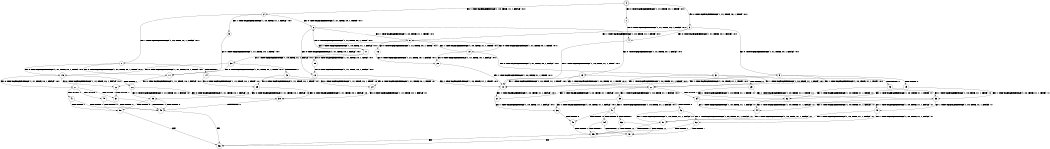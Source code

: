 digraph BCG {
size = "7, 10.5";
center = TRUE;
node [shape = circle];
0 [peripheries = 2];
0 -> 1 [label = "EX !0 !ATOMIC_EXCH_BRANCH (1, +1, TRUE, +0, 1, TRUE) !:0:1:"];
0 -> 2 [label = "EX !1 !ATOMIC_EXCH_BRANCH (1, +0, TRUE, +1, 1, FALSE) !:0:1:"];
0 -> 3 [label = "EX !0 !ATOMIC_EXCH_BRANCH (1, +1, TRUE, +0, 1, TRUE) !:0:1:"];
1 -> 4 [label = "EX !0 !ATOMIC_EXCH_BRANCH (1, +1, TRUE, +0, 1, FALSE) !:0:1:"];
2 -> 5 [label = "EX !1 !ATOMIC_EXCH_BRANCH (1, +0, TRUE, +1, 1, FALSE) !:0:1:"];
2 -> 6 [label = "EX !0 !ATOMIC_EXCH_BRANCH (1, +1, TRUE, +0, 1, TRUE) !:0:1:"];
2 -> 7 [label = "EX !1 !ATOMIC_EXCH_BRANCH (1, +0, TRUE, +1, 1, FALSE) !:0:1:"];
3 -> 4 [label = "EX !0 !ATOMIC_EXCH_BRANCH (1, +1, TRUE, +0, 1, FALSE) !:0:1:"];
3 -> 8 [label = "EX !1 !ATOMIC_EXCH_BRANCH (1, +0, TRUE, +1, 1, TRUE) !:0:1:"];
3 -> 9 [label = "EX !0 !ATOMIC_EXCH_BRANCH (1, +1, TRUE, +0, 1, FALSE) !:0:1:"];
4 -> 10 [label = "EX !1 !ATOMIC_EXCH_BRANCH (1, +0, TRUE, +1, 1, TRUE) !:0:1:"];
5 -> 11 [label = "EX !0 !ATOMIC_EXCH_BRANCH (1, +1, TRUE, +0, 1, TRUE) !:0:1:"];
6 -> 12 [label = "EX !0 !ATOMIC_EXCH_BRANCH (1, +1, TRUE, +0, 1, FALSE) !:0:1:"];
6 -> 8 [label = "EX !1 !ATOMIC_EXCH_BRANCH (1, +0, TRUE, +1, 1, TRUE) !:0:1:"];
6 -> 13 [label = "EX !0 !ATOMIC_EXCH_BRANCH (1, +1, TRUE, +0, 1, FALSE) !:0:1:"];
7 -> 11 [label = "EX !0 !ATOMIC_EXCH_BRANCH (1, +1, TRUE, +0, 1, TRUE) !:0:1:"];
7 -> 14 [label = "TERMINATE !1"];
7 -> 15 [label = "EX !0 !ATOMIC_EXCH_BRANCH (1, +1, TRUE, +0, 1, TRUE) !:0:1:"];
8 -> 16 [label = "EX !0 !ATOMIC_EXCH_BRANCH (1, +1, TRUE, +0, 1, TRUE) !:0:1:"];
8 -> 17 [label = "EX !1 !ATOMIC_EXCH_BRANCH (1, +0, TRUE, +1, 1, FALSE) !:0:1:"];
8 -> 18 [label = "EX !0 !ATOMIC_EXCH_BRANCH (1, +1, TRUE, +0, 1, TRUE) !:0:1:"];
9 -> 10 [label = "EX !1 !ATOMIC_EXCH_BRANCH (1, +0, TRUE, +1, 1, TRUE) !:0:1:"];
9 -> 19 [label = "TERMINATE !0"];
9 -> 20 [label = "EX !1 !ATOMIC_EXCH_BRANCH (1, +0, TRUE, +1, 1, TRUE) !:0:1:"];
10 -> 21 [label = "EX !1 !ATOMIC_EXCH_BRANCH (1, +0, TRUE, +1, 1, FALSE) !:0:1:"];
11 -> 22 [label = "EX !0 !ATOMIC_EXCH_BRANCH (1, +1, TRUE, +0, 1, FALSE) !:0:1:"];
12 -> 10 [label = "EX !1 !ATOMIC_EXCH_BRANCH (1, +0, TRUE, +1, 1, TRUE) !:0:1:"];
13 -> 10 [label = "EX !1 !ATOMIC_EXCH_BRANCH (1, +0, TRUE, +1, 1, TRUE) !:0:1:"];
13 -> 23 [label = "TERMINATE !0"];
13 -> 20 [label = "EX !1 !ATOMIC_EXCH_BRANCH (1, +0, TRUE, +1, 1, TRUE) !:0:1:"];
14 -> 24 [label = "EX !0 !ATOMIC_EXCH_BRANCH (1, +1, TRUE, +0, 1, TRUE) !:0:"];
14 -> 25 [label = "EX !0 !ATOMIC_EXCH_BRANCH (1, +1, TRUE, +0, 1, TRUE) !:0:"];
15 -> 22 [label = "EX !0 !ATOMIC_EXCH_BRANCH (1, +1, TRUE, +0, 1, FALSE) !:0:1:"];
15 -> 26 [label = "TERMINATE !1"];
15 -> 27 [label = "EX !0 !ATOMIC_EXCH_BRANCH (1, +1, TRUE, +0, 1, FALSE) !:0:1:"];
16 -> 28 [label = "EX !0 !ATOMIC_EXCH_BRANCH (1, +1, TRUE, +0, 1, FALSE) !:0:1:"];
17 -> 29 [label = "EX !0 !ATOMIC_EXCH_BRANCH (1, +1, TRUE, +0, 1, TRUE) !:0:1:"];
17 -> 30 [label = "EX !1 !ATOMIC_EXCH_BRANCH (1, +0, TRUE, +1, 1, FALSE) !:0:1:"];
17 -> 6 [label = "EX !0 !ATOMIC_EXCH_BRANCH (1, +1, TRUE, +0, 1, TRUE) !:0:1:"];
18 -> 28 [label = "EX !0 !ATOMIC_EXCH_BRANCH (1, +1, TRUE, +0, 1, FALSE) !:0:1:"];
18 -> 8 [label = "EX !1 !ATOMIC_EXCH_BRANCH (1, +0, TRUE, +1, 1, TRUE) !:0:1:"];
18 -> 31 [label = "EX !0 !ATOMIC_EXCH_BRANCH (1, +1, TRUE, +0, 1, FALSE) !:0:1:"];
19 -> 32 [label = "EX !1 !ATOMIC_EXCH_BRANCH (1, +0, TRUE, +1, 1, TRUE) !:1:"];
19 -> 33 [label = "EX !1 !ATOMIC_EXCH_BRANCH (1, +0, TRUE, +1, 1, TRUE) !:1:"];
20 -> 21 [label = "EX !1 !ATOMIC_EXCH_BRANCH (1, +0, TRUE, +1, 1, FALSE) !:0:1:"];
20 -> 34 [label = "TERMINATE !0"];
20 -> 35 [label = "EX !1 !ATOMIC_EXCH_BRANCH (1, +0, TRUE, +1, 1, FALSE) !:0:1:"];
21 -> 36 [label = "EX !1 !ATOMIC_EXCH_BRANCH (1, +0, TRUE, +1, 1, FALSE) !:0:1:"];
22 -> 37 [label = "TERMINATE !0"];
23 -> 32 [label = "EX !1 !ATOMIC_EXCH_BRANCH (1, +0, TRUE, +1, 1, TRUE) !:1:"];
23 -> 33 [label = "EX !1 !ATOMIC_EXCH_BRANCH (1, +0, TRUE, +1, 1, TRUE) !:1:"];
24 -> 38 [label = "EX !0 !ATOMIC_EXCH_BRANCH (1, +1, TRUE, +0, 1, FALSE) !:0:"];
25 -> 38 [label = "EX !0 !ATOMIC_EXCH_BRANCH (1, +1, TRUE, +0, 1, FALSE) !:0:"];
25 -> 39 [label = "EX !0 !ATOMIC_EXCH_BRANCH (1, +1, TRUE, +0, 1, FALSE) !:0:"];
26 -> 38 [label = "EX !0 !ATOMIC_EXCH_BRANCH (1, +1, TRUE, +0, 1, FALSE) !:0:"];
26 -> 39 [label = "EX !0 !ATOMIC_EXCH_BRANCH (1, +1, TRUE, +0, 1, FALSE) !:0:"];
27 -> 37 [label = "TERMINATE !0"];
27 -> 40 [label = "TERMINATE !1"];
27 -> 41 [label = "TERMINATE !0"];
28 -> 10 [label = "EX !1 !ATOMIC_EXCH_BRANCH (1, +0, TRUE, +1, 1, TRUE) !:0:1:"];
29 -> 12 [label = "EX !0 !ATOMIC_EXCH_BRANCH (1, +1, TRUE, +0, 1, FALSE) !:0:1:"];
30 -> 11 [label = "EX !0 !ATOMIC_EXCH_BRANCH (1, +1, TRUE, +0, 1, TRUE) !:0:1:"];
30 -> 42 [label = "TERMINATE !1"];
30 -> 15 [label = "EX !0 !ATOMIC_EXCH_BRANCH (1, +1, TRUE, +0, 1, TRUE) !:0:1:"];
31 -> 10 [label = "EX !1 !ATOMIC_EXCH_BRANCH (1, +0, TRUE, +1, 1, TRUE) !:0:1:"];
31 -> 43 [label = "TERMINATE !0"];
31 -> 20 [label = "EX !1 !ATOMIC_EXCH_BRANCH (1, +0, TRUE, +1, 1, TRUE) !:0:1:"];
32 -> 44 [label = "EX !1 !ATOMIC_EXCH_BRANCH (1, +0, TRUE, +1, 1, FALSE) !:1:"];
33 -> 44 [label = "EX !1 !ATOMIC_EXCH_BRANCH (1, +0, TRUE, +1, 1, FALSE) !:1:"];
33 -> 45 [label = "EX !1 !ATOMIC_EXCH_BRANCH (1, +0, TRUE, +1, 1, FALSE) !:1:"];
34 -> 44 [label = "EX !1 !ATOMIC_EXCH_BRANCH (1, +0, TRUE, +1, 1, FALSE) !:1:"];
34 -> 45 [label = "EX !1 !ATOMIC_EXCH_BRANCH (1, +0, TRUE, +1, 1, FALSE) !:1:"];
35 -> 36 [label = "EX !1 !ATOMIC_EXCH_BRANCH (1, +0, TRUE, +1, 1, FALSE) !:0:1:"];
35 -> 46 [label = "TERMINATE !0"];
35 -> 47 [label = "EX !1 !ATOMIC_EXCH_BRANCH (1, +0, TRUE, +1, 1, FALSE) !:0:1:"];
36 -> 48 [label = "TERMINATE !0"];
37 -> 49 [label = "TERMINATE !1"];
38 -> 49 [label = "TERMINATE !0"];
39 -> 49 [label = "TERMINATE !0"];
39 -> 50 [label = "TERMINATE !0"];
40 -> 49 [label = "TERMINATE !0"];
40 -> 50 [label = "TERMINATE !0"];
41 -> 49 [label = "TERMINATE !1"];
41 -> 50 [label = "TERMINATE !1"];
42 -> 24 [label = "EX !0 !ATOMIC_EXCH_BRANCH (1, +1, TRUE, +0, 1, TRUE) !:0:"];
42 -> 25 [label = "EX !0 !ATOMIC_EXCH_BRANCH (1, +1, TRUE, +0, 1, TRUE) !:0:"];
43 -> 32 [label = "EX !1 !ATOMIC_EXCH_BRANCH (1, +0, TRUE, +1, 1, TRUE) !:1:"];
43 -> 33 [label = "EX !1 !ATOMIC_EXCH_BRANCH (1, +0, TRUE, +1, 1, TRUE) !:1:"];
44 -> 51 [label = "EX !1 !ATOMIC_EXCH_BRANCH (1, +0, TRUE, +1, 1, FALSE) !:1:"];
45 -> 51 [label = "EX !1 !ATOMIC_EXCH_BRANCH (1, +0, TRUE, +1, 1, FALSE) !:1:"];
45 -> 52 [label = "EX !1 !ATOMIC_EXCH_BRANCH (1, +0, TRUE, +1, 1, FALSE) !:1:"];
46 -> 51 [label = "EX !1 !ATOMIC_EXCH_BRANCH (1, +0, TRUE, +1, 1, FALSE) !:1:"];
46 -> 52 [label = "EX !1 !ATOMIC_EXCH_BRANCH (1, +0, TRUE, +1, 1, FALSE) !:1:"];
47 -> 48 [label = "TERMINATE !0"];
47 -> 53 [label = "TERMINATE !1"];
47 -> 54 [label = "TERMINATE !0"];
48 -> 55 [label = "TERMINATE !1"];
49 -> 56 [label = "exit"];
50 -> 56 [label = "exit"];
51 -> 55 [label = "TERMINATE !1"];
52 -> 55 [label = "TERMINATE !1"];
52 -> 57 [label = "TERMINATE !1"];
53 -> 55 [label = "TERMINATE !0"];
53 -> 57 [label = "TERMINATE !0"];
54 -> 55 [label = "TERMINATE !1"];
54 -> 57 [label = "TERMINATE !1"];
55 -> 56 [label = "exit"];
57 -> 56 [label = "exit"];
}
